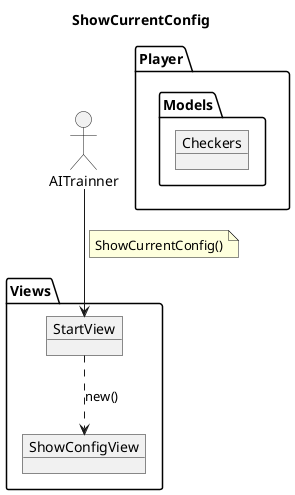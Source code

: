 @startuml
title ShowCurrentConfig
allow_mixing
actor AITrainner
package Views{
object StartView
object ShowConfigView
AITrainner --> StartView
note on link
ShowCurrentConfig()
end note

StartView ..> ShowConfigView : new()

}

package AITrainner.Controllers{
object ShowConfigController
ShowConfigView --> ShowConfigController
note on link
interact()
end note
}

package Player.Models{
object Checkers
ShowConfigController --> Checkers
note on link
getConfig()
end note
}
@enduml
